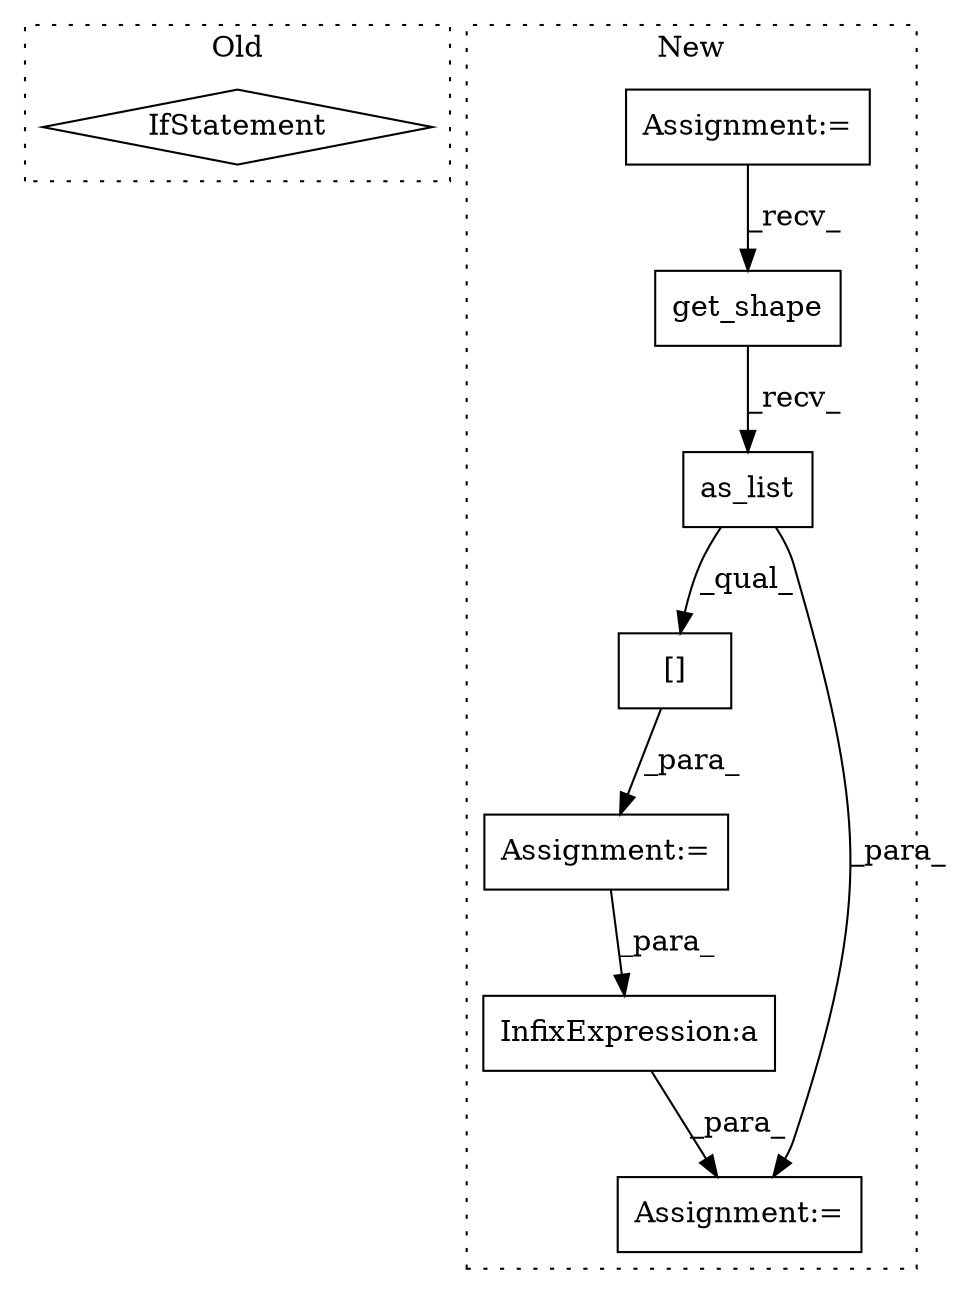 digraph G {
subgraph cluster0 {
1 [label="IfStatement" a="25" s="2638" l="3" shape="diamond"];
label = "Old";
style="dotted";
}
subgraph cluster1 {
2 [label="as_list" a="32" s="2356" l="9" shape="box"];
3 [label="InfixExpression:a" a="27" s="2421" l="3" shape="box"];
4 [label="[]" a="2" s="2337,2384" l="29,1" shape="box"];
5 [label="get_shape" a="32" s="2344" l="11" shape="box"];
6 [label="Assignment:=" a="7" s="2336" l="1" shape="box"];
7 [label="Assignment:=" a="7" s="2713" l="1" shape="box"];
8 [label="Assignment:=" a="7" s="2269" l="1" shape="box"];
label = "New";
style="dotted";
}
2 -> 4 [label="_qual_"];
2 -> 7 [label="_para_"];
3 -> 7 [label="_para_"];
4 -> 6 [label="_para_"];
5 -> 2 [label="_recv_"];
6 -> 3 [label="_para_"];
8 -> 5 [label="_recv_"];
}